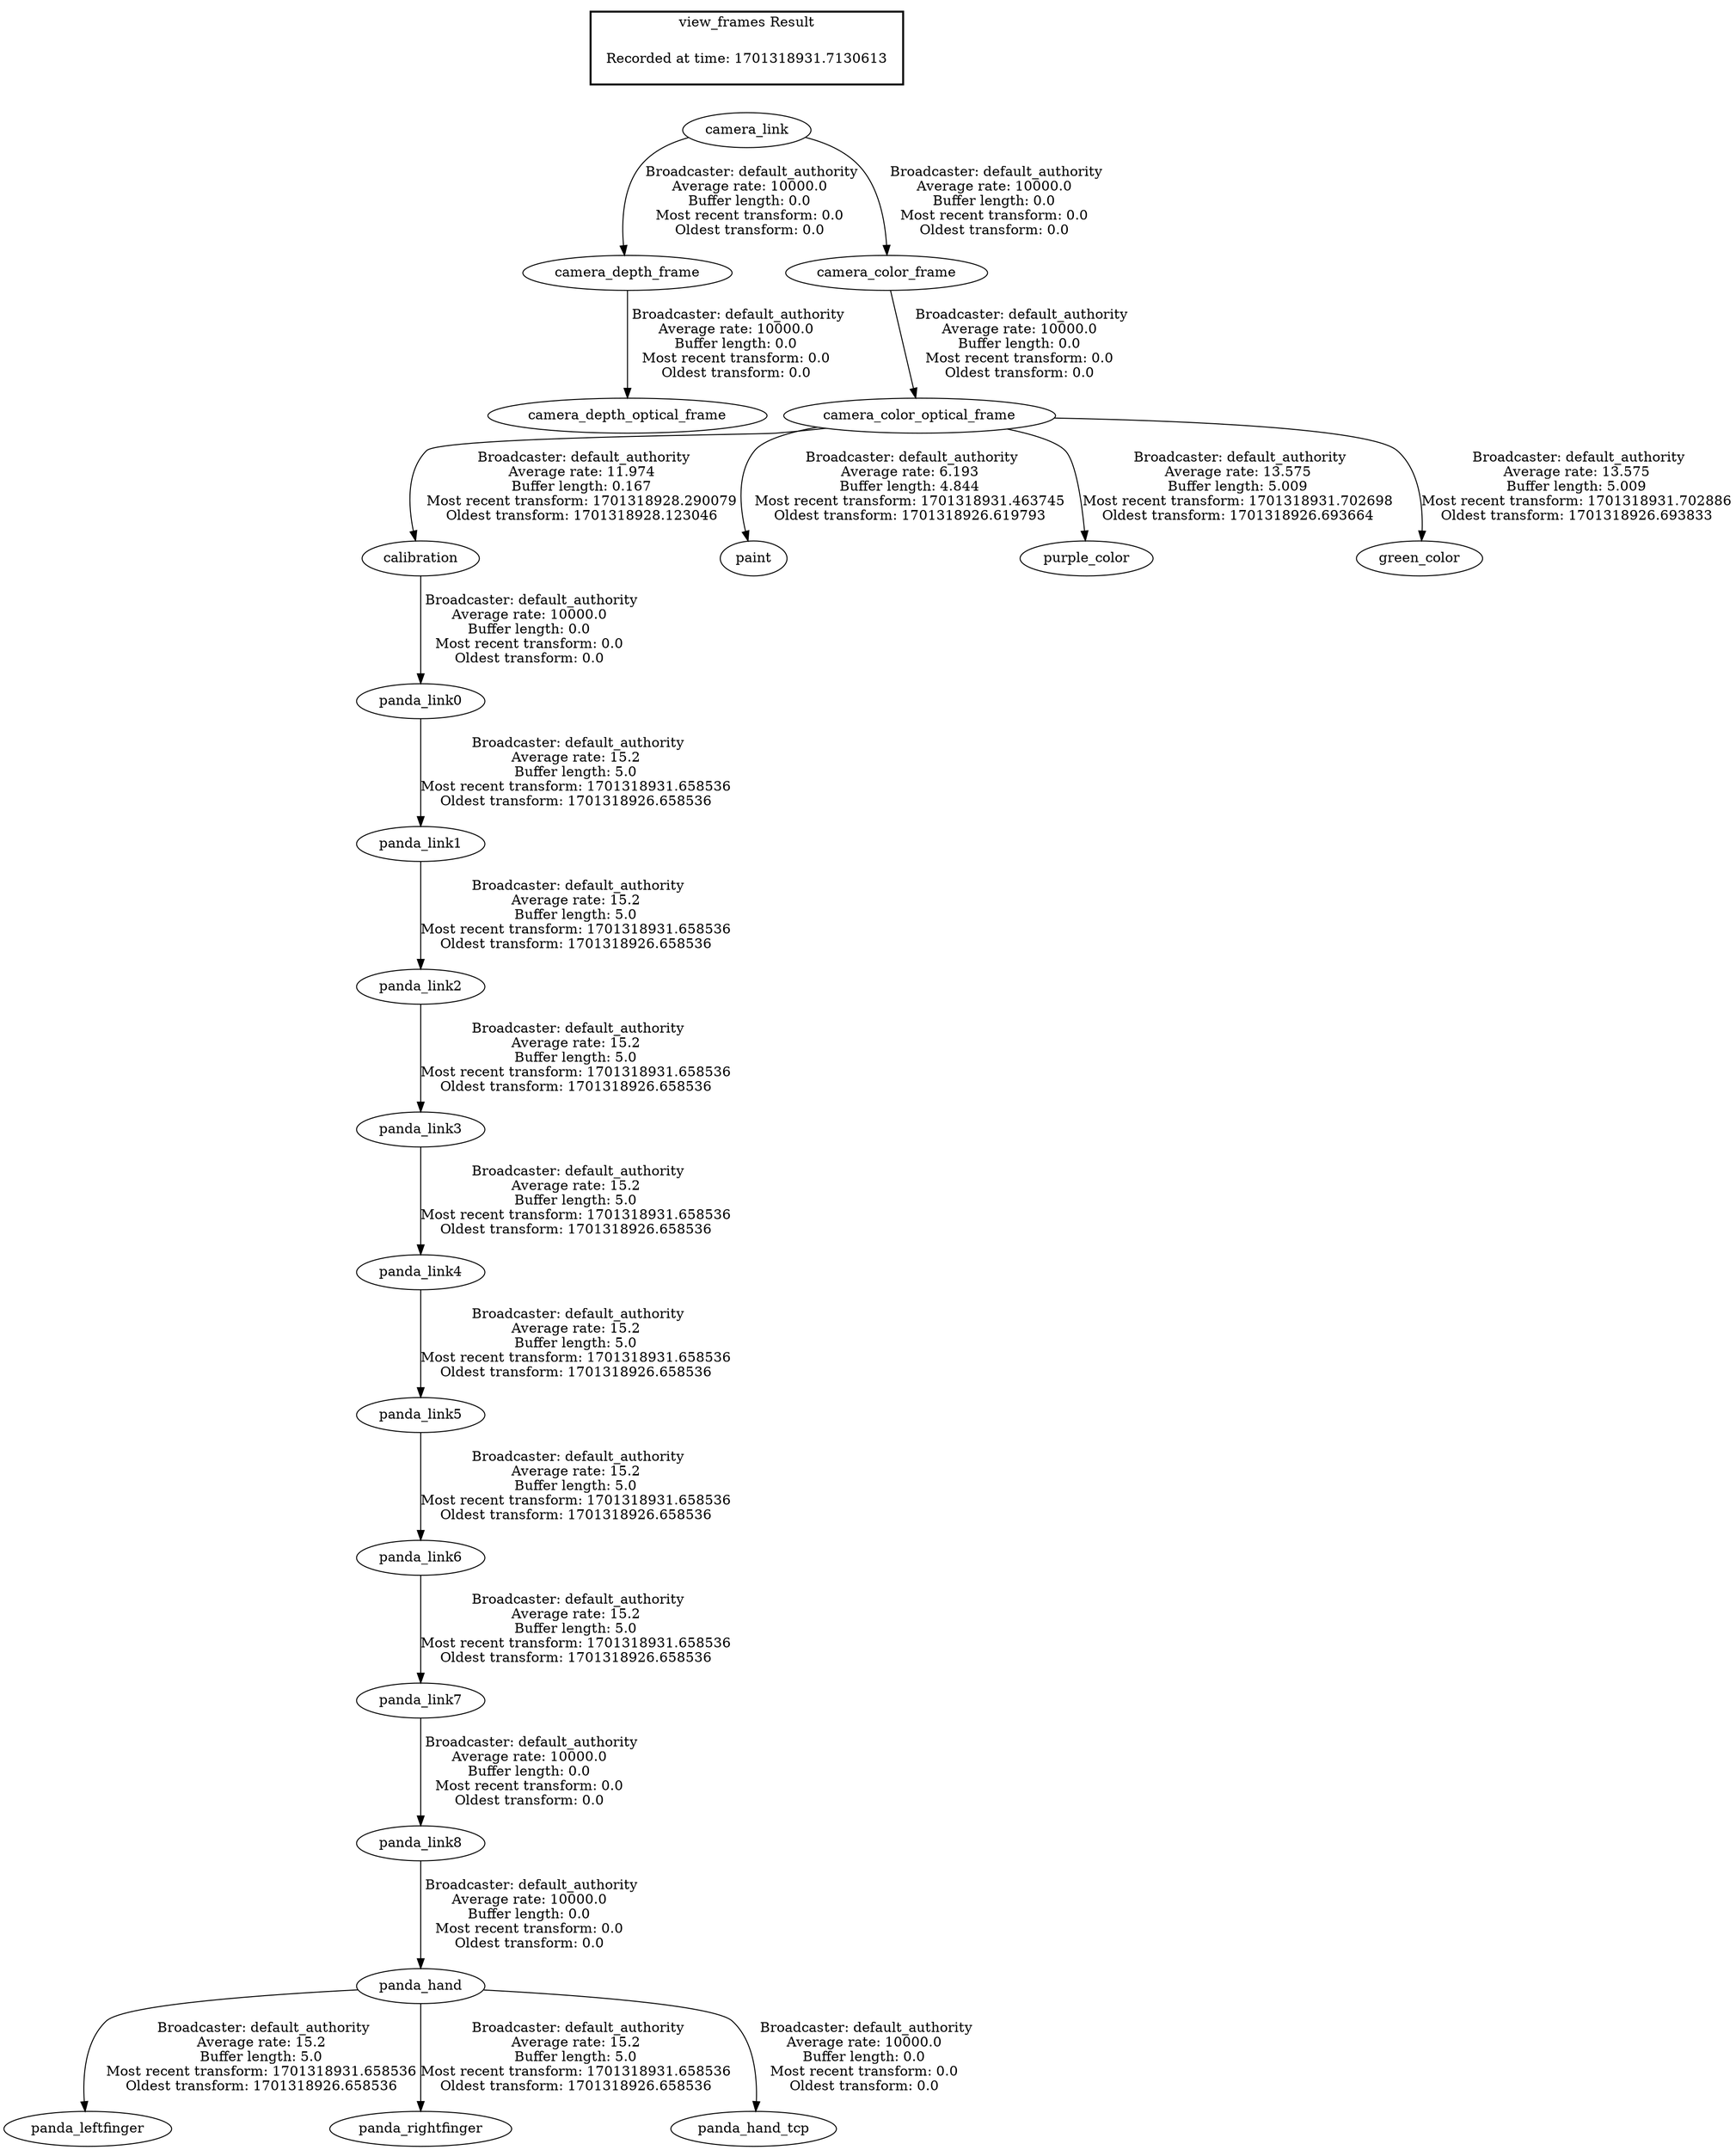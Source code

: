 digraph G {
"panda_hand" -> "panda_leftfinger"[label=" Broadcaster: default_authority\nAverage rate: 15.2\nBuffer length: 5.0\nMost recent transform: 1701318931.658536\nOldest transform: 1701318926.658536\n"];
"panda_link8" -> "panda_hand"[label=" Broadcaster: default_authority\nAverage rate: 10000.0\nBuffer length: 0.0\nMost recent transform: 0.0\nOldest transform: 0.0\n"];
"panda_hand" -> "panda_rightfinger"[label=" Broadcaster: default_authority\nAverage rate: 15.2\nBuffer length: 5.0\nMost recent transform: 1701318931.658536\nOldest transform: 1701318926.658536\n"];
"panda_link0" -> "panda_link1"[label=" Broadcaster: default_authority\nAverage rate: 15.2\nBuffer length: 5.0\nMost recent transform: 1701318931.658536\nOldest transform: 1701318926.658536\n"];
"calibration" -> "panda_link0"[label=" Broadcaster: default_authority\nAverage rate: 10000.0\nBuffer length: 0.0\nMost recent transform: 0.0\nOldest transform: 0.0\n"];
"panda_link1" -> "panda_link2"[label=" Broadcaster: default_authority\nAverage rate: 15.2\nBuffer length: 5.0\nMost recent transform: 1701318931.658536\nOldest transform: 1701318926.658536\n"];
"panda_link2" -> "panda_link3"[label=" Broadcaster: default_authority\nAverage rate: 15.2\nBuffer length: 5.0\nMost recent transform: 1701318931.658536\nOldest transform: 1701318926.658536\n"];
"panda_link3" -> "panda_link4"[label=" Broadcaster: default_authority\nAverage rate: 15.2\nBuffer length: 5.0\nMost recent transform: 1701318931.658536\nOldest transform: 1701318926.658536\n"];
"panda_link4" -> "panda_link5"[label=" Broadcaster: default_authority\nAverage rate: 15.2\nBuffer length: 5.0\nMost recent transform: 1701318931.658536\nOldest transform: 1701318926.658536\n"];
"panda_link5" -> "panda_link6"[label=" Broadcaster: default_authority\nAverage rate: 15.2\nBuffer length: 5.0\nMost recent transform: 1701318931.658536\nOldest transform: 1701318926.658536\n"];
"panda_link6" -> "panda_link7"[label=" Broadcaster: default_authority\nAverage rate: 15.2\nBuffer length: 5.0\nMost recent transform: 1701318931.658536\nOldest transform: 1701318926.658536\n"];
"camera_color_optical_frame" -> "calibration"[label=" Broadcaster: default_authority\nAverage rate: 11.974\nBuffer length: 0.167\nMost recent transform: 1701318928.290079\nOldest transform: 1701318928.123046\n"];
"camera_link" -> "camera_depth_frame"[label=" Broadcaster: default_authority\nAverage rate: 10000.0\nBuffer length: 0.0\nMost recent transform: 0.0\nOldest transform: 0.0\n"];
"camera_depth_frame" -> "camera_depth_optical_frame"[label=" Broadcaster: default_authority\nAverage rate: 10000.0\nBuffer length: 0.0\nMost recent transform: 0.0\nOldest transform: 0.0\n"];
"camera_link" -> "camera_color_frame"[label=" Broadcaster: default_authority\nAverage rate: 10000.0\nBuffer length: 0.0\nMost recent transform: 0.0\nOldest transform: 0.0\n"];
"camera_color_frame" -> "camera_color_optical_frame"[label=" Broadcaster: default_authority\nAverage rate: 10000.0\nBuffer length: 0.0\nMost recent transform: 0.0\nOldest transform: 0.0\n"];
"panda_link7" -> "panda_link8"[label=" Broadcaster: default_authority\nAverage rate: 10000.0\nBuffer length: 0.0\nMost recent transform: 0.0\nOldest transform: 0.0\n"];
"panda_hand" -> "panda_hand_tcp"[label=" Broadcaster: default_authority\nAverage rate: 10000.0\nBuffer length: 0.0\nMost recent transform: 0.0\nOldest transform: 0.0\n"];
"camera_color_optical_frame" -> "paint"[label=" Broadcaster: default_authority\nAverage rate: 6.193\nBuffer length: 4.844\nMost recent transform: 1701318931.463745\nOldest transform: 1701318926.619793\n"];
"camera_color_optical_frame" -> "purple_color"[label=" Broadcaster: default_authority\nAverage rate: 13.575\nBuffer length: 5.009\nMost recent transform: 1701318931.702698\nOldest transform: 1701318926.693664\n"];
"camera_color_optical_frame" -> "green_color"[label=" Broadcaster: default_authority\nAverage rate: 13.575\nBuffer length: 5.009\nMost recent transform: 1701318931.702886\nOldest transform: 1701318926.693833\n"];
edge [style=invis];
 subgraph cluster_legend { style=bold; color=black; label ="view_frames Result";
"Recorded at time: 1701318931.7130613"[ shape=plaintext ] ;
}->"camera_link";
}